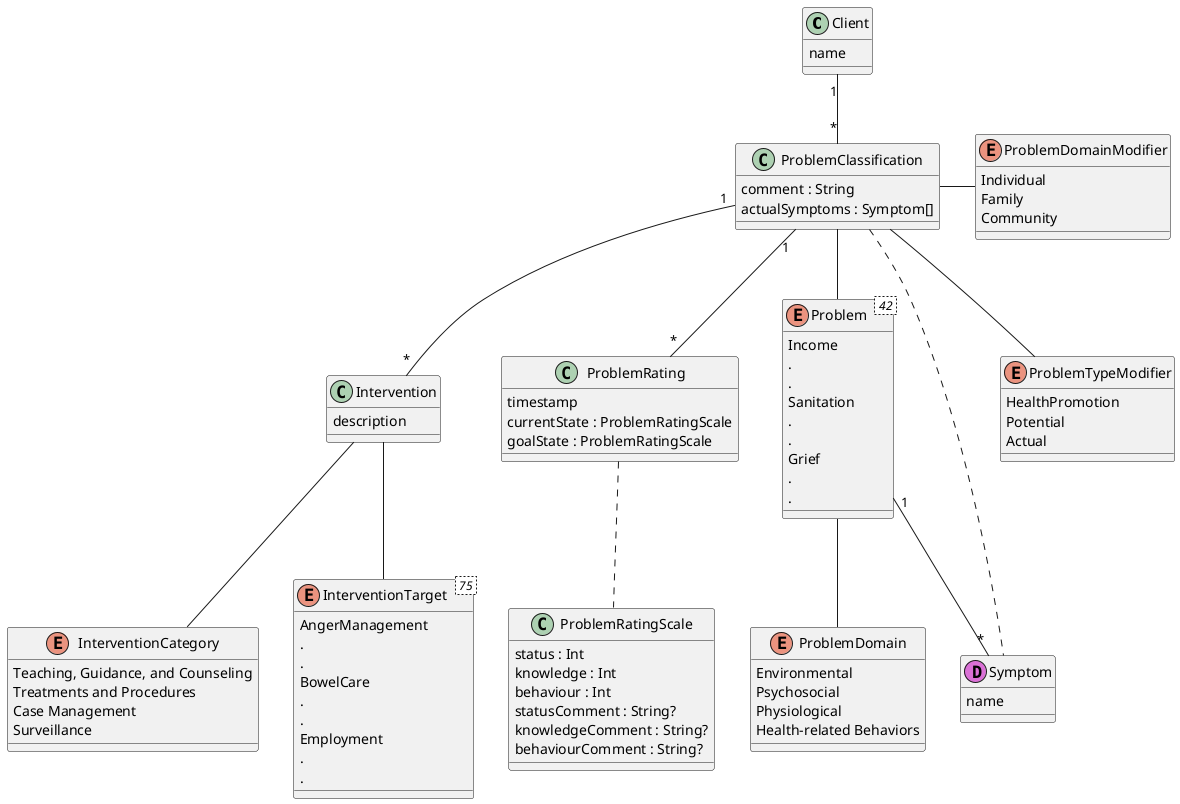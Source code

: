 @startuml CoopCare Datamodel
class Client {
    name
}
class Intervention {
    description
}
class ProblemClassification {
    comment : String
    actualSymptoms : Symptom[]
}
class ProblemRating {   
    timestamp
    currentState : ProblemRatingScale
    goalState : ProblemRatingScale
}
class ProblemRatingScale {
    status : Int
    knowledge : Int
    behaviour : Int
    statusComment : String?
    knowledgeComment : String?
    behaviourComment : String?
}

Client "1" -- "*" ProblemClassification
ProblemClassification "1" -- "*" ProblemRating
Problem -- ProblemDomain
Problem "1" -- "*" Symptom
ProblemClassification -- Problem
ProblemClassification .. Symptom
ProblemClassification - ProblemDomainModifier
ProblemClassification -- ProblemTypeModifier
ProblemClassification "1" -- "*" Intervention
ProblemRating .. ProblemRatingScale
Intervention -- InterventionCategory
Intervention -- InterventionTarget

enum Problem < 42 > {
    Income
    .
    .
    Sanitation
    .
    .
    Grief
    .
    .   
}
class Symptom <<(D,orchid)>> {
    name
}
enum ProblemDomain {
    Environmental
    Psychosocial
    Physiological
    Health-related Behaviors
}
enum InterventionCategory {
    Teaching, Guidance, and Counseling
    Treatments and Procedures
    Case Management
    Surveillance
}
enum InterventionTarget < 75 > {
    AngerManagement
    .
    .
    BowelCare
    .
    .
    Employment
    .
    .
}
enum ProblemDomainModifier {
    Individual
    Family
    Community
}
enum ProblemTypeModifier {
    HealthPromotion
    Potential
    Actual
}
